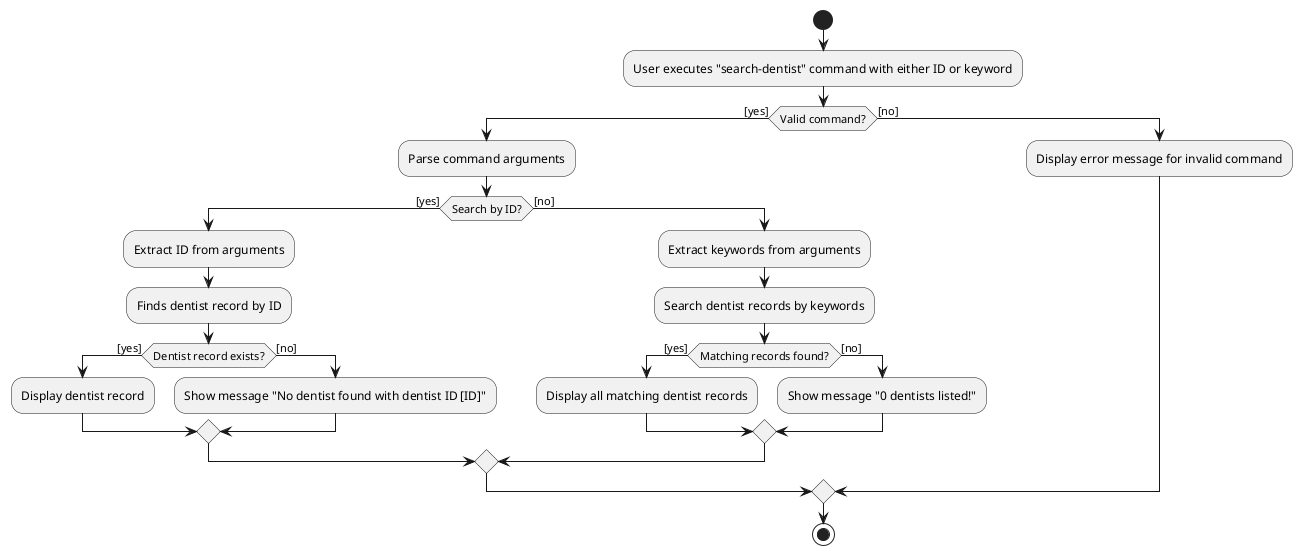 @startuml
start

:User executes "search-dentist" command with either ID or keyword;

' Check the command's validity
if (Valid command?) then ([yes])
    :Parse command arguments;

    ' Decide the search type based on the parsed arguments
    if (Search by ID?) then ([yes])
        :Extract ID from arguments;
        :Finds dentist record by ID;

        ' Decision point after search attempt
        if (Dentist record exists?) then ([yes])
            :Display dentist record;
        else ([no])
            :Show message "No dentist found with dentist ID [ID]";
        endif
    else ([no])
        :Extract keywords from arguments;
        :Search dentist records by keywords;

        ' Decision point after search attempt
        if (Matching records found?) then ([yes])
            :Display all matching dentist records;
        else ([no])
            :Show message "0 dentists listed!";
        endif
    endif
else ([no])
    :Display error message for invalid command;
endif

stop
@enduml



